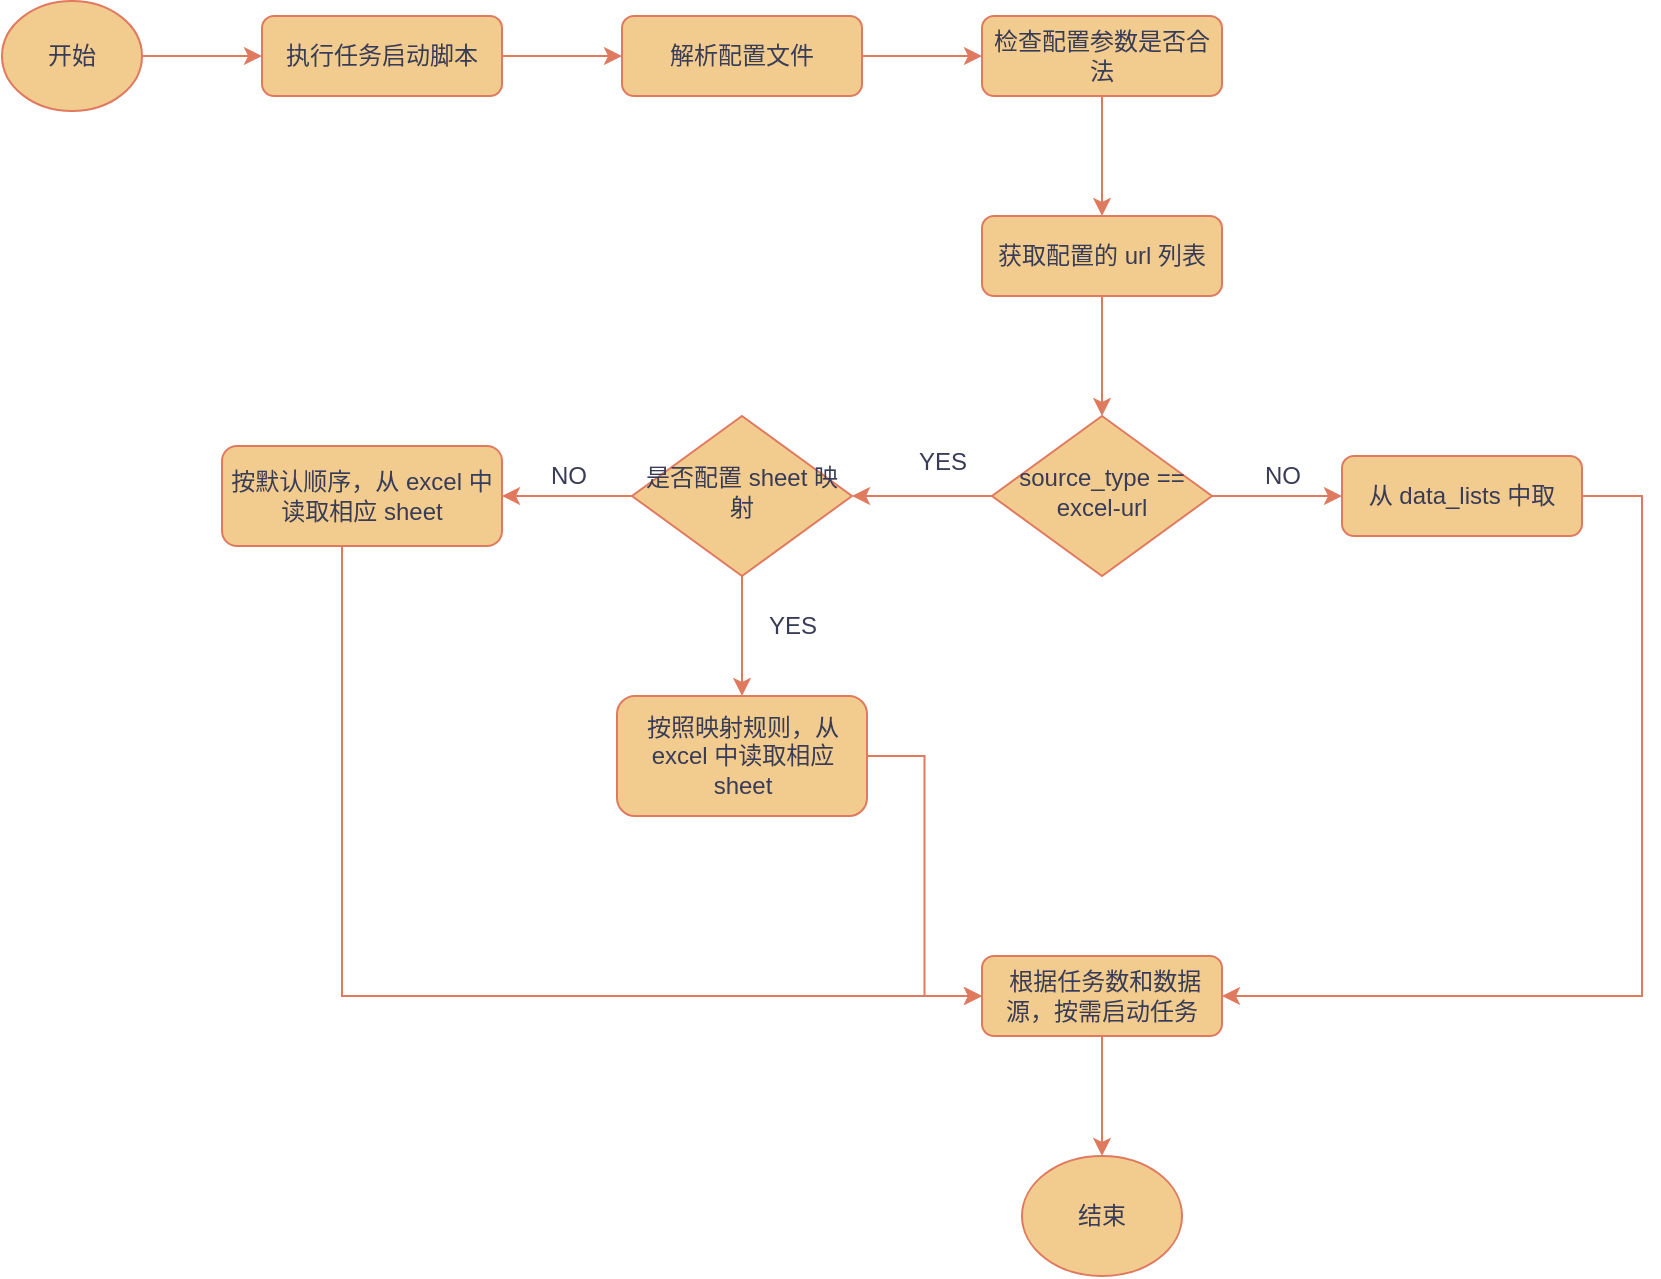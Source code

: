 <mxfile version="21.8.2" type="github">
  <diagram id="C5RBs43oDa-KdzZeNtuy" name="Page-1">
    <mxGraphModel dx="1224" dy="692" grid="1" gridSize="10" guides="1" tooltips="1" connect="1" arrows="1" fold="1" page="1" pageScale="1" pageWidth="827" pageHeight="1169" math="0" shadow="0">
      <root>
        <mxCell id="WIyWlLk6GJQsqaUBKTNV-0" />
        <mxCell id="WIyWlLk6GJQsqaUBKTNV-1" parent="WIyWlLk6GJQsqaUBKTNV-0" />
        <mxCell id="ItQ9WdwqIj1kvad-DVM5-1" value="" style="edgeStyle=orthogonalEdgeStyle;rounded=0;orthogonalLoop=1;jettySize=auto;html=1;strokeColor=#E07A5F;fontColor=default;fillColor=#F2CC8F;labelBackgroundColor=none;" parent="WIyWlLk6GJQsqaUBKTNV-1" source="WIyWlLk6GJQsqaUBKTNV-3" target="ItQ9WdwqIj1kvad-DVM5-0" edge="1">
          <mxGeometry relative="1" as="geometry" />
        </mxCell>
        <mxCell id="WIyWlLk6GJQsqaUBKTNV-3" value="执行任务启动脚本" style="rounded=1;whiteSpace=wrap;html=1;fontSize=12;glass=0;strokeWidth=1;shadow=0;labelBackgroundColor=none;fillColor=#F2CC8F;strokeColor=#E07A5F;fontColor=#393C56;" parent="WIyWlLk6GJQsqaUBKTNV-1" vertex="1">
          <mxGeometry x="160" y="80" width="120" height="40" as="geometry" />
        </mxCell>
        <mxCell id="ItQ9WdwqIj1kvad-DVM5-3" value="" style="edgeStyle=orthogonalEdgeStyle;rounded=0;orthogonalLoop=1;jettySize=auto;html=1;strokeColor=#E07A5F;fontColor=default;fillColor=#F2CC8F;labelBackgroundColor=none;" parent="WIyWlLk6GJQsqaUBKTNV-1" source="ItQ9WdwqIj1kvad-DVM5-0" target="ItQ9WdwqIj1kvad-DVM5-2" edge="1">
          <mxGeometry relative="1" as="geometry" />
        </mxCell>
        <mxCell id="ItQ9WdwqIj1kvad-DVM5-0" value="解析配置文件" style="rounded=1;whiteSpace=wrap;html=1;fontSize=12;glass=0;strokeWidth=1;shadow=0;labelBackgroundColor=none;fillColor=#F2CC8F;strokeColor=#E07A5F;fontColor=#393C56;" parent="WIyWlLk6GJQsqaUBKTNV-1" vertex="1">
          <mxGeometry x="340" y="80" width="120" height="40" as="geometry" />
        </mxCell>
        <mxCell id="ItQ9WdwqIj1kvad-DVM5-29" value="" style="edgeStyle=orthogonalEdgeStyle;rounded=0;orthogonalLoop=1;jettySize=auto;html=1;strokeColor=#E07A5F;fontColor=default;fillColor=#F2CC8F;labelBackgroundColor=none;" parent="WIyWlLk6GJQsqaUBKTNV-1" source="ItQ9WdwqIj1kvad-DVM5-2" target="ItQ9WdwqIj1kvad-DVM5-4" edge="1">
          <mxGeometry relative="1" as="geometry" />
        </mxCell>
        <mxCell id="ItQ9WdwqIj1kvad-DVM5-2" value="检查配置参数是否合法" style="rounded=1;whiteSpace=wrap;html=1;fontSize=12;glass=0;strokeWidth=1;shadow=0;labelBackgroundColor=none;fillColor=#F2CC8F;strokeColor=#E07A5F;fontColor=#393C56;" parent="WIyWlLk6GJQsqaUBKTNV-1" vertex="1">
          <mxGeometry x="520" y="80" width="120" height="40" as="geometry" />
        </mxCell>
        <mxCell id="ItQ9WdwqIj1kvad-DVM5-7" value="" style="edgeStyle=orthogonalEdgeStyle;rounded=0;orthogonalLoop=1;jettySize=auto;html=1;strokeColor=#E07A5F;fontColor=default;fillColor=#F2CC8F;labelBackgroundColor=none;" parent="WIyWlLk6GJQsqaUBKTNV-1" source="ItQ9WdwqIj1kvad-DVM5-4" target="ItQ9WdwqIj1kvad-DVM5-6" edge="1">
          <mxGeometry relative="1" as="geometry" />
        </mxCell>
        <mxCell id="ItQ9WdwqIj1kvad-DVM5-4" value="获取配置的 url 列表" style="rounded=1;whiteSpace=wrap;html=1;fontSize=12;glass=0;strokeWidth=1;shadow=0;labelBackgroundColor=none;fillColor=#F2CC8F;strokeColor=#E07A5F;fontColor=#393C56;" parent="WIyWlLk6GJQsqaUBKTNV-1" vertex="1">
          <mxGeometry x="520" y="180" width="120" height="40" as="geometry" />
        </mxCell>
        <mxCell id="ItQ9WdwqIj1kvad-DVM5-16" value="" style="edgeStyle=orthogonalEdgeStyle;rounded=0;orthogonalLoop=1;jettySize=auto;html=1;strokeColor=#E07A5F;fontColor=default;fillColor=#F2CC8F;labelBackgroundColor=none;" parent="WIyWlLk6GJQsqaUBKTNV-1" source="ItQ9WdwqIj1kvad-DVM5-6" target="ItQ9WdwqIj1kvad-DVM5-15" edge="1">
          <mxGeometry relative="1" as="geometry" />
        </mxCell>
        <mxCell id="bt6BUMECzV6mpA-mpqmm-8" value="" style="edgeStyle=orthogonalEdgeStyle;rounded=0;orthogonalLoop=1;jettySize=auto;html=1;strokeColor=#E07A5F;fontColor=#393C56;fillColor=#F2CC8F;" edge="1" parent="WIyWlLk6GJQsqaUBKTNV-1" source="ItQ9WdwqIj1kvad-DVM5-6" target="bt6BUMECzV6mpA-mpqmm-0">
          <mxGeometry relative="1" as="geometry" />
        </mxCell>
        <mxCell id="ItQ9WdwqIj1kvad-DVM5-6" value="source_type == excel-url" style="rhombus;whiteSpace=wrap;html=1;shadow=0;fontFamily=Helvetica;fontSize=12;align=center;strokeWidth=1;spacing=6;spacingTop=-4;labelBackgroundColor=none;fillColor=#F2CC8F;strokeColor=#E07A5F;fontColor=#393C56;" parent="WIyWlLk6GJQsqaUBKTNV-1" vertex="1">
          <mxGeometry x="525" y="280" width="110" height="80" as="geometry" />
        </mxCell>
        <mxCell id="ItQ9WdwqIj1kvad-DVM5-23" style="edgeStyle=orthogonalEdgeStyle;rounded=0;orthogonalLoop=1;jettySize=auto;html=1;entryX=1;entryY=0.5;entryDx=0;entryDy=0;strokeColor=#E07A5F;fontColor=default;fillColor=#F2CC8F;labelBackgroundColor=none;" parent="WIyWlLk6GJQsqaUBKTNV-1" source="ItQ9WdwqIj1kvad-DVM5-15" target="ItQ9WdwqIj1kvad-DVM5-20" edge="1">
          <mxGeometry relative="1" as="geometry">
            <Array as="points">
              <mxPoint x="850" y="320" />
              <mxPoint x="850" y="570" />
            </Array>
          </mxGeometry>
        </mxCell>
        <mxCell id="ItQ9WdwqIj1kvad-DVM5-15" value="从 data_lists 中取" style="rounded=1;whiteSpace=wrap;html=1;fontSize=12;glass=0;strokeWidth=1;shadow=0;labelBackgroundColor=none;fillColor=#F2CC8F;strokeColor=#E07A5F;fontColor=#393C56;" parent="WIyWlLk6GJQsqaUBKTNV-1" vertex="1">
          <mxGeometry x="700" y="300" width="120" height="40" as="geometry" />
        </mxCell>
        <mxCell id="ItQ9WdwqIj1kvad-DVM5-17" value="NO" style="text;html=1;align=center;verticalAlign=middle;resizable=0;points=[];autosize=1;strokeColor=none;fillColor=none;fontColor=#393C56;labelBackgroundColor=none;" parent="WIyWlLk6GJQsqaUBKTNV-1" vertex="1">
          <mxGeometry x="650" y="295" width="40" height="30" as="geometry" />
        </mxCell>
        <mxCell id="ItQ9WdwqIj1kvad-DVM5-25" value="" style="edgeStyle=orthogonalEdgeStyle;rounded=0;orthogonalLoop=1;jettySize=auto;html=1;strokeColor=#E07A5F;fontColor=default;fillColor=#F2CC8F;labelBackgroundColor=none;" parent="WIyWlLk6GJQsqaUBKTNV-1" source="ItQ9WdwqIj1kvad-DVM5-20" target="ItQ9WdwqIj1kvad-DVM5-24" edge="1">
          <mxGeometry relative="1" as="geometry" />
        </mxCell>
        <mxCell id="ItQ9WdwqIj1kvad-DVM5-20" value="&amp;nbsp;根据任务数和数据源，按需启动任务" style="rounded=1;whiteSpace=wrap;html=1;fontSize=12;glass=0;strokeWidth=1;shadow=0;labelBackgroundColor=none;fillColor=#F2CC8F;strokeColor=#E07A5F;fontColor=#393C56;" parent="WIyWlLk6GJQsqaUBKTNV-1" vertex="1">
          <mxGeometry x="520" y="550" width="120" height="40" as="geometry" />
        </mxCell>
        <mxCell id="ItQ9WdwqIj1kvad-DVM5-24" value="结束" style="ellipse;whiteSpace=wrap;html=1;fillColor=#F2CC8F;strokeColor=#E07A5F;fontColor=#393C56;rounded=1;glass=0;strokeWidth=1;shadow=0;labelBackgroundColor=none;" parent="WIyWlLk6GJQsqaUBKTNV-1" vertex="1">
          <mxGeometry x="540" y="650" width="80" height="60" as="geometry" />
        </mxCell>
        <mxCell id="ItQ9WdwqIj1kvad-DVM5-27" value="" style="edgeStyle=orthogonalEdgeStyle;rounded=0;orthogonalLoop=1;jettySize=auto;html=1;strokeColor=#E07A5F;fontColor=default;fillColor=#F2CC8F;labelBackgroundColor=none;" parent="WIyWlLk6GJQsqaUBKTNV-1" source="ItQ9WdwqIj1kvad-DVM5-26" target="WIyWlLk6GJQsqaUBKTNV-3" edge="1">
          <mxGeometry relative="1" as="geometry" />
        </mxCell>
        <mxCell id="ItQ9WdwqIj1kvad-DVM5-26" value="开始" style="ellipse;whiteSpace=wrap;html=1;strokeColor=#E07A5F;fontColor=#393C56;fillColor=#F2CC8F;labelBackgroundColor=none;" parent="WIyWlLk6GJQsqaUBKTNV-1" vertex="1">
          <mxGeometry x="30" y="72.5" width="70" height="55" as="geometry" />
        </mxCell>
        <mxCell id="bt6BUMECzV6mpA-mpqmm-9" value="" style="edgeStyle=orthogonalEdgeStyle;rounded=0;orthogonalLoop=1;jettySize=auto;html=1;strokeColor=#E07A5F;fontColor=#393C56;fillColor=#F2CC8F;" edge="1" parent="WIyWlLk6GJQsqaUBKTNV-1" source="bt6BUMECzV6mpA-mpqmm-0" target="bt6BUMECzV6mpA-mpqmm-4">
          <mxGeometry relative="1" as="geometry" />
        </mxCell>
        <mxCell id="bt6BUMECzV6mpA-mpqmm-12" value="" style="edgeStyle=orthogonalEdgeStyle;rounded=0;orthogonalLoop=1;jettySize=auto;html=1;strokeColor=#E07A5F;fontColor=#393C56;fillColor=#F2CC8F;" edge="1" parent="WIyWlLk6GJQsqaUBKTNV-1" source="bt6BUMECzV6mpA-mpqmm-0" target="bt6BUMECzV6mpA-mpqmm-11">
          <mxGeometry relative="1" as="geometry" />
        </mxCell>
        <mxCell id="bt6BUMECzV6mpA-mpqmm-0" value="是否配置 sheet 映射" style="rhombus;whiteSpace=wrap;html=1;shadow=0;fontFamily=Helvetica;fontSize=12;align=center;strokeWidth=1;spacing=6;spacingTop=-4;labelBackgroundColor=none;fillColor=#F2CC8F;strokeColor=#E07A5F;fontColor=#393C56;" vertex="1" parent="WIyWlLk6GJQsqaUBKTNV-1">
          <mxGeometry x="345" y="280" width="110" height="80" as="geometry" />
        </mxCell>
        <mxCell id="bt6BUMECzV6mpA-mpqmm-14" style="edgeStyle=orthogonalEdgeStyle;rounded=0;orthogonalLoop=1;jettySize=auto;html=1;entryX=0;entryY=0.5;entryDx=0;entryDy=0;strokeColor=#E07A5F;fontColor=#393C56;fillColor=#F2CC8F;" edge="1" parent="WIyWlLk6GJQsqaUBKTNV-1" source="bt6BUMECzV6mpA-mpqmm-4" target="ItQ9WdwqIj1kvad-DVM5-20">
          <mxGeometry relative="1" as="geometry" />
        </mxCell>
        <mxCell id="bt6BUMECzV6mpA-mpqmm-4" value="按照映射规则，从 excel 中读取相应 sheet" style="rounded=1;whiteSpace=wrap;html=1;fontSize=12;glass=0;strokeWidth=1;shadow=0;labelBackgroundColor=none;fillColor=#F2CC8F;strokeColor=#E07A5F;fontColor=#393C56;" vertex="1" parent="WIyWlLk6GJQsqaUBKTNV-1">
          <mxGeometry x="337.5" y="420" width="125" height="60" as="geometry" />
        </mxCell>
        <mxCell id="bt6BUMECzV6mpA-mpqmm-10" value="YES" style="text;html=1;align=center;verticalAlign=middle;resizable=0;points=[];autosize=1;strokeColor=none;fillColor=none;fontColor=#393C56;" vertex="1" parent="WIyWlLk6GJQsqaUBKTNV-1">
          <mxGeometry x="400" y="370" width="50" height="30" as="geometry" />
        </mxCell>
        <mxCell id="bt6BUMECzV6mpA-mpqmm-16" style="edgeStyle=orthogonalEdgeStyle;rounded=0;orthogonalLoop=1;jettySize=auto;html=1;strokeColor=#E07A5F;fontColor=#393C56;fillColor=#F2CC8F;entryX=0;entryY=0.5;entryDx=0;entryDy=0;" edge="1" parent="WIyWlLk6GJQsqaUBKTNV-1" source="bt6BUMECzV6mpA-mpqmm-11" target="ItQ9WdwqIj1kvad-DVM5-20">
          <mxGeometry relative="1" as="geometry">
            <mxPoint x="210" y="610" as="targetPoint" />
            <Array as="points">
              <mxPoint x="200" y="570" />
            </Array>
          </mxGeometry>
        </mxCell>
        <mxCell id="bt6BUMECzV6mpA-mpqmm-11" value="按默认顺序，从 excel 中读取相应 sheet" style="rounded=1;whiteSpace=wrap;html=1;fontSize=12;glass=0;strokeWidth=1;shadow=0;labelBackgroundColor=none;fillColor=#F2CC8F;strokeColor=#E07A5F;fontColor=#393C56;" vertex="1" parent="WIyWlLk6GJQsqaUBKTNV-1">
          <mxGeometry x="140" y="295" width="140" height="50" as="geometry" />
        </mxCell>
        <mxCell id="bt6BUMECzV6mpA-mpqmm-13" value="NO" style="text;html=1;align=center;verticalAlign=middle;resizable=0;points=[];autosize=1;strokeColor=none;fillColor=none;fontColor=#393C56;" vertex="1" parent="WIyWlLk6GJQsqaUBKTNV-1">
          <mxGeometry x="292.5" y="295" width="40" height="30" as="geometry" />
        </mxCell>
        <mxCell id="bt6BUMECzV6mpA-mpqmm-17" value="YES" style="text;html=1;align=center;verticalAlign=middle;resizable=0;points=[];autosize=1;strokeColor=none;fillColor=none;fontColor=#393C56;" vertex="1" parent="WIyWlLk6GJQsqaUBKTNV-1">
          <mxGeometry x="475" y="288" width="50" height="30" as="geometry" />
        </mxCell>
      </root>
    </mxGraphModel>
  </diagram>
</mxfile>
